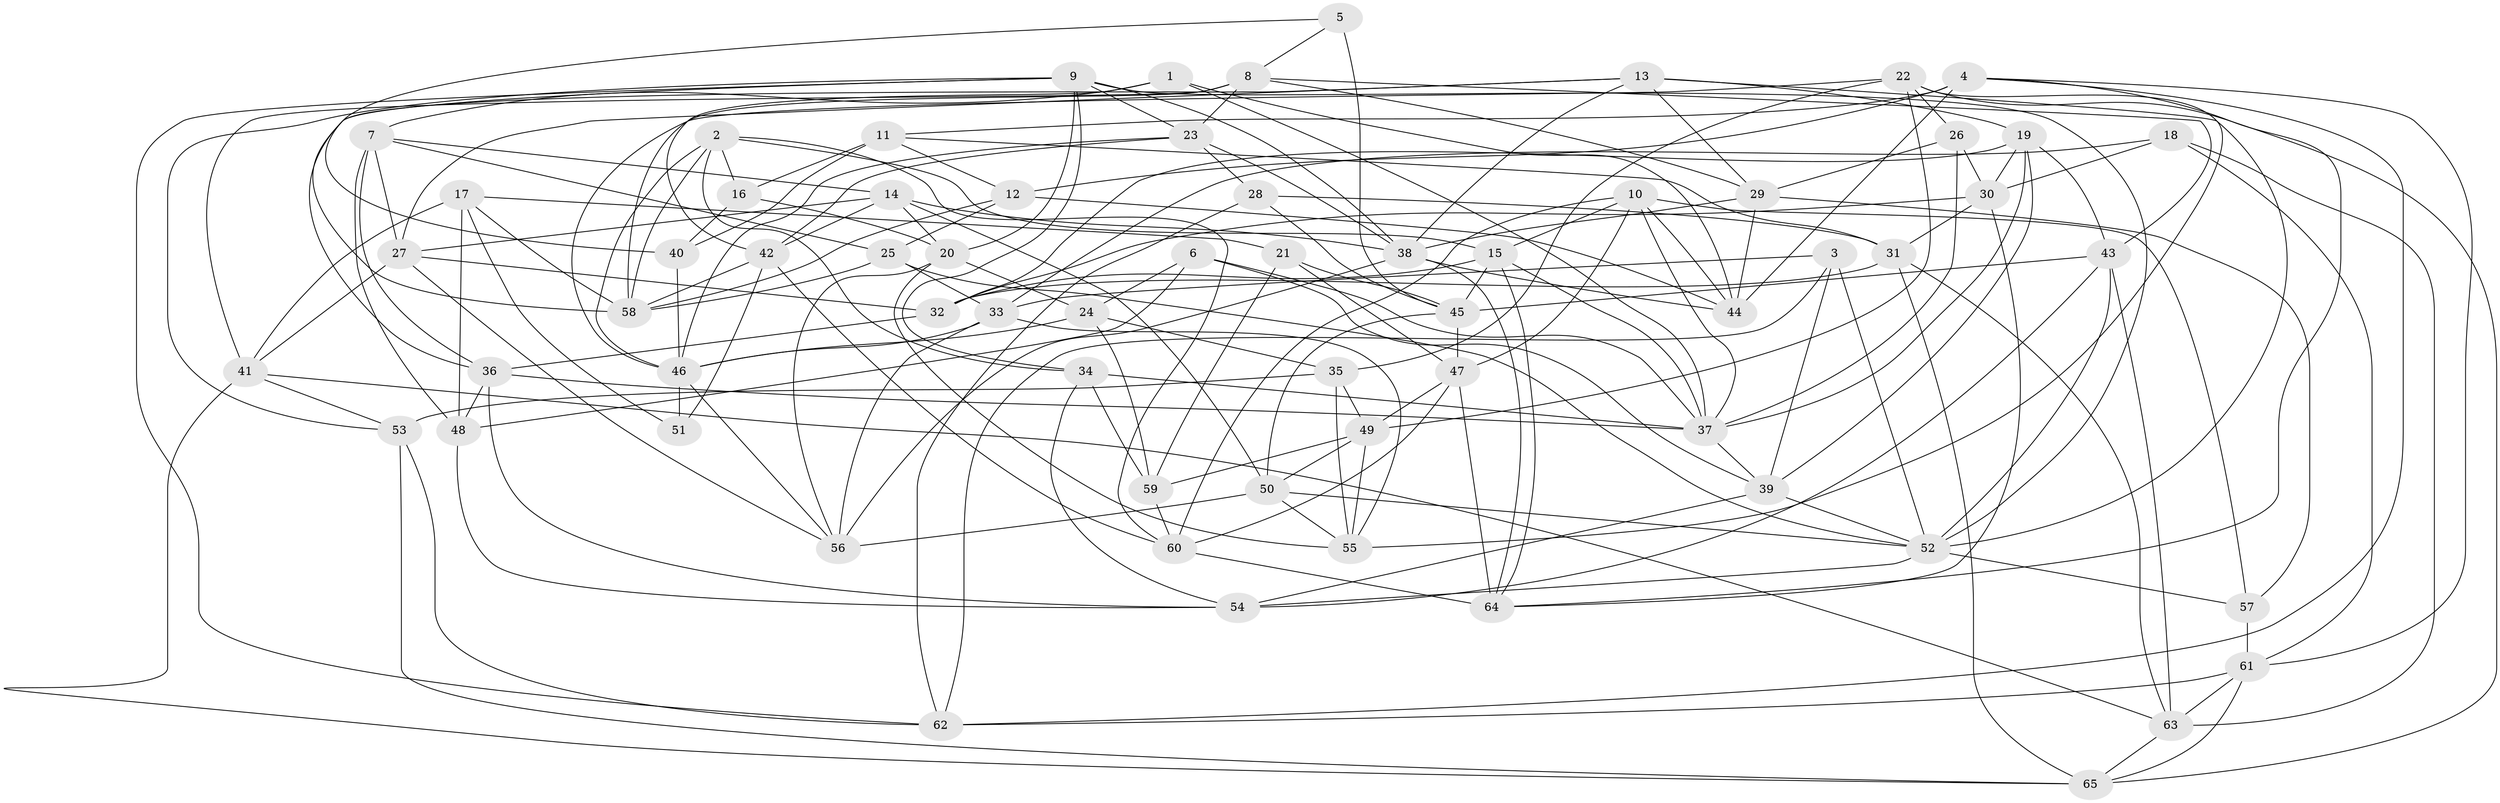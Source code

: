 // original degree distribution, {4: 1.0}
// Generated by graph-tools (version 1.1) at 2025/03/03/09/25 03:03:05]
// undirected, 65 vertices, 184 edges
graph export_dot {
graph [start="1"]
  node [color=gray90,style=filled];
  1;
  2;
  3;
  4;
  5;
  6;
  7;
  8;
  9;
  10;
  11;
  12;
  13;
  14;
  15;
  16;
  17;
  18;
  19;
  20;
  21;
  22;
  23;
  24;
  25;
  26;
  27;
  28;
  29;
  30;
  31;
  32;
  33;
  34;
  35;
  36;
  37;
  38;
  39;
  40;
  41;
  42;
  43;
  44;
  45;
  46;
  47;
  48;
  49;
  50;
  51;
  52;
  53;
  54;
  55;
  56;
  57;
  58;
  59;
  60;
  61;
  62;
  63;
  64;
  65;
  1 -- 7 [weight=1.0];
  1 -- 37 [weight=1.0];
  1 -- 42 [weight=1.0];
  1 -- 44 [weight=1.0];
  2 -- 15 [weight=1.0];
  2 -- 16 [weight=1.0];
  2 -- 34 [weight=1.0];
  2 -- 46 [weight=1.0];
  2 -- 58 [weight=1.0];
  2 -- 60 [weight=1.0];
  3 -- 33 [weight=1.0];
  3 -- 39 [weight=1.0];
  3 -- 52 [weight=1.0];
  3 -- 62 [weight=1.0];
  4 -- 11 [weight=1.0];
  4 -- 12 [weight=1.0];
  4 -- 44 [weight=1.0];
  4 -- 61 [weight=1.0];
  4 -- 62 [weight=1.0];
  4 -- 64 [weight=1.0];
  5 -- 8 [weight=1.0];
  5 -- 40 [weight=1.0];
  5 -- 45 [weight=2.0];
  6 -- 24 [weight=1.0];
  6 -- 37 [weight=1.0];
  6 -- 39 [weight=1.0];
  6 -- 48 [weight=1.0];
  7 -- 14 [weight=1.0];
  7 -- 25 [weight=1.0];
  7 -- 27 [weight=1.0];
  7 -- 36 [weight=1.0];
  7 -- 48 [weight=1.0];
  8 -- 23 [weight=1.0];
  8 -- 29 [weight=1.0];
  8 -- 41 [weight=1.0];
  8 -- 43 [weight=1.0];
  8 -- 58 [weight=1.0];
  9 -- 20 [weight=1.0];
  9 -- 23 [weight=1.0];
  9 -- 34 [weight=1.0];
  9 -- 38 [weight=1.0];
  9 -- 52 [weight=1.0];
  9 -- 53 [weight=1.0];
  9 -- 58 [weight=1.0];
  9 -- 62 [weight=1.0];
  10 -- 15 [weight=1.0];
  10 -- 37 [weight=1.0];
  10 -- 44 [weight=1.0];
  10 -- 47 [weight=1.0];
  10 -- 57 [weight=1.0];
  10 -- 60 [weight=1.0];
  11 -- 12 [weight=1.0];
  11 -- 16 [weight=1.0];
  11 -- 31 [weight=1.0];
  11 -- 40 [weight=2.0];
  12 -- 25 [weight=1.0];
  12 -- 44 [weight=1.0];
  12 -- 58 [weight=2.0];
  13 -- 19 [weight=1.0];
  13 -- 27 [weight=1.0];
  13 -- 29 [weight=1.0];
  13 -- 36 [weight=1.0];
  13 -- 38 [weight=1.0];
  13 -- 52 [weight=1.0];
  14 -- 20 [weight=1.0];
  14 -- 27 [weight=1.0];
  14 -- 38 [weight=1.0];
  14 -- 42 [weight=1.0];
  14 -- 50 [weight=1.0];
  15 -- 32 [weight=1.0];
  15 -- 37 [weight=1.0];
  15 -- 45 [weight=1.0];
  15 -- 64 [weight=1.0];
  16 -- 20 [weight=1.0];
  16 -- 40 [weight=1.0];
  17 -- 21 [weight=1.0];
  17 -- 41 [weight=1.0];
  17 -- 48 [weight=2.0];
  17 -- 51 [weight=1.0];
  17 -- 58 [weight=1.0];
  18 -- 30 [weight=1.0];
  18 -- 33 [weight=1.0];
  18 -- 61 [weight=1.0];
  18 -- 63 [weight=1.0];
  19 -- 30 [weight=1.0];
  19 -- 32 [weight=1.0];
  19 -- 37 [weight=1.0];
  19 -- 39 [weight=1.0];
  19 -- 43 [weight=1.0];
  20 -- 24 [weight=1.0];
  20 -- 55 [weight=1.0];
  20 -- 56 [weight=1.0];
  21 -- 45 [weight=1.0];
  21 -- 47 [weight=1.0];
  21 -- 59 [weight=1.0];
  22 -- 26 [weight=1.0];
  22 -- 35 [weight=1.0];
  22 -- 46 [weight=1.0];
  22 -- 49 [weight=1.0];
  22 -- 55 [weight=1.0];
  22 -- 65 [weight=1.0];
  23 -- 28 [weight=1.0];
  23 -- 38 [weight=1.0];
  23 -- 42 [weight=1.0];
  23 -- 46 [weight=1.0];
  24 -- 35 [weight=1.0];
  24 -- 46 [weight=1.0];
  24 -- 59 [weight=2.0];
  25 -- 33 [weight=1.0];
  25 -- 52 [weight=2.0];
  25 -- 58 [weight=1.0];
  26 -- 29 [weight=1.0];
  26 -- 30 [weight=1.0];
  26 -- 37 [weight=1.0];
  27 -- 32 [weight=1.0];
  27 -- 41 [weight=1.0];
  27 -- 56 [weight=1.0];
  28 -- 31 [weight=1.0];
  28 -- 45 [weight=1.0];
  28 -- 62 [weight=1.0];
  29 -- 38 [weight=1.0];
  29 -- 44 [weight=1.0];
  29 -- 57 [weight=1.0];
  30 -- 31 [weight=1.0];
  30 -- 32 [weight=1.0];
  30 -- 64 [weight=1.0];
  31 -- 32 [weight=1.0];
  31 -- 63 [weight=1.0];
  31 -- 65 [weight=1.0];
  32 -- 36 [weight=1.0];
  33 -- 46 [weight=1.0];
  33 -- 55 [weight=1.0];
  33 -- 56 [weight=1.0];
  34 -- 37 [weight=2.0];
  34 -- 54 [weight=1.0];
  34 -- 59 [weight=1.0];
  35 -- 49 [weight=1.0];
  35 -- 53 [weight=2.0];
  35 -- 55 [weight=1.0];
  36 -- 37 [weight=1.0];
  36 -- 48 [weight=1.0];
  36 -- 54 [weight=1.0];
  37 -- 39 [weight=1.0];
  38 -- 44 [weight=1.0];
  38 -- 56 [weight=1.0];
  38 -- 64 [weight=1.0];
  39 -- 52 [weight=1.0];
  39 -- 54 [weight=1.0];
  40 -- 46 [weight=2.0];
  41 -- 53 [weight=1.0];
  41 -- 63 [weight=1.0];
  41 -- 65 [weight=1.0];
  42 -- 51 [weight=1.0];
  42 -- 58 [weight=1.0];
  42 -- 60 [weight=1.0];
  43 -- 45 [weight=1.0];
  43 -- 52 [weight=1.0];
  43 -- 54 [weight=1.0];
  43 -- 63 [weight=1.0];
  45 -- 47 [weight=1.0];
  45 -- 50 [weight=1.0];
  46 -- 51 [weight=2.0];
  46 -- 56 [weight=1.0];
  47 -- 49 [weight=1.0];
  47 -- 60 [weight=1.0];
  47 -- 64 [weight=1.0];
  48 -- 54 [weight=1.0];
  49 -- 50 [weight=1.0];
  49 -- 55 [weight=1.0];
  49 -- 59 [weight=1.0];
  50 -- 52 [weight=1.0];
  50 -- 55 [weight=1.0];
  50 -- 56 [weight=1.0];
  52 -- 54 [weight=1.0];
  52 -- 57 [weight=1.0];
  53 -- 62 [weight=1.0];
  53 -- 65 [weight=1.0];
  57 -- 61 [weight=1.0];
  59 -- 60 [weight=1.0];
  60 -- 64 [weight=1.0];
  61 -- 62 [weight=1.0];
  61 -- 63 [weight=1.0];
  61 -- 65 [weight=1.0];
  63 -- 65 [weight=1.0];
}
